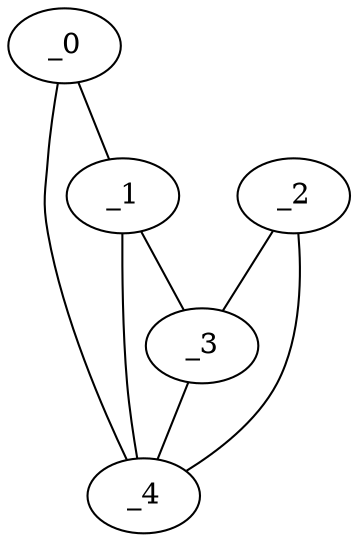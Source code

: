 graph WP1_0110 {
	_0	 [x="0.494572",
		y="2.83573"];
	_1	 [x="0.665673",
		y="0.347631"];
	_0 -- _1;
	_4	 [x="1.13637",
		y="1.79183"];
	_0 -- _4;
	_3	 [x="1.86087",
		y="0.509419"];
	_1 -- _3;
	_1 -- _4;
	_2	 [x="2.38601",
		y="3.35848"];
	_2 -- _3;
	_2 -- _4;
	_3 -- _4;
}
